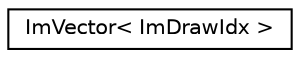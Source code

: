 digraph "Graphical Class Hierarchy"
{
  edge [fontname="Helvetica",fontsize="10",labelfontname="Helvetica",labelfontsize="10"];
  node [fontname="Helvetica",fontsize="10",shape=record];
  rankdir="LR";
  Node0 [label="ImVector\< ImDrawIdx \>",height=0.2,width=0.4,color="black", fillcolor="white", style="filled",URL="$structImVector.html"];
}
